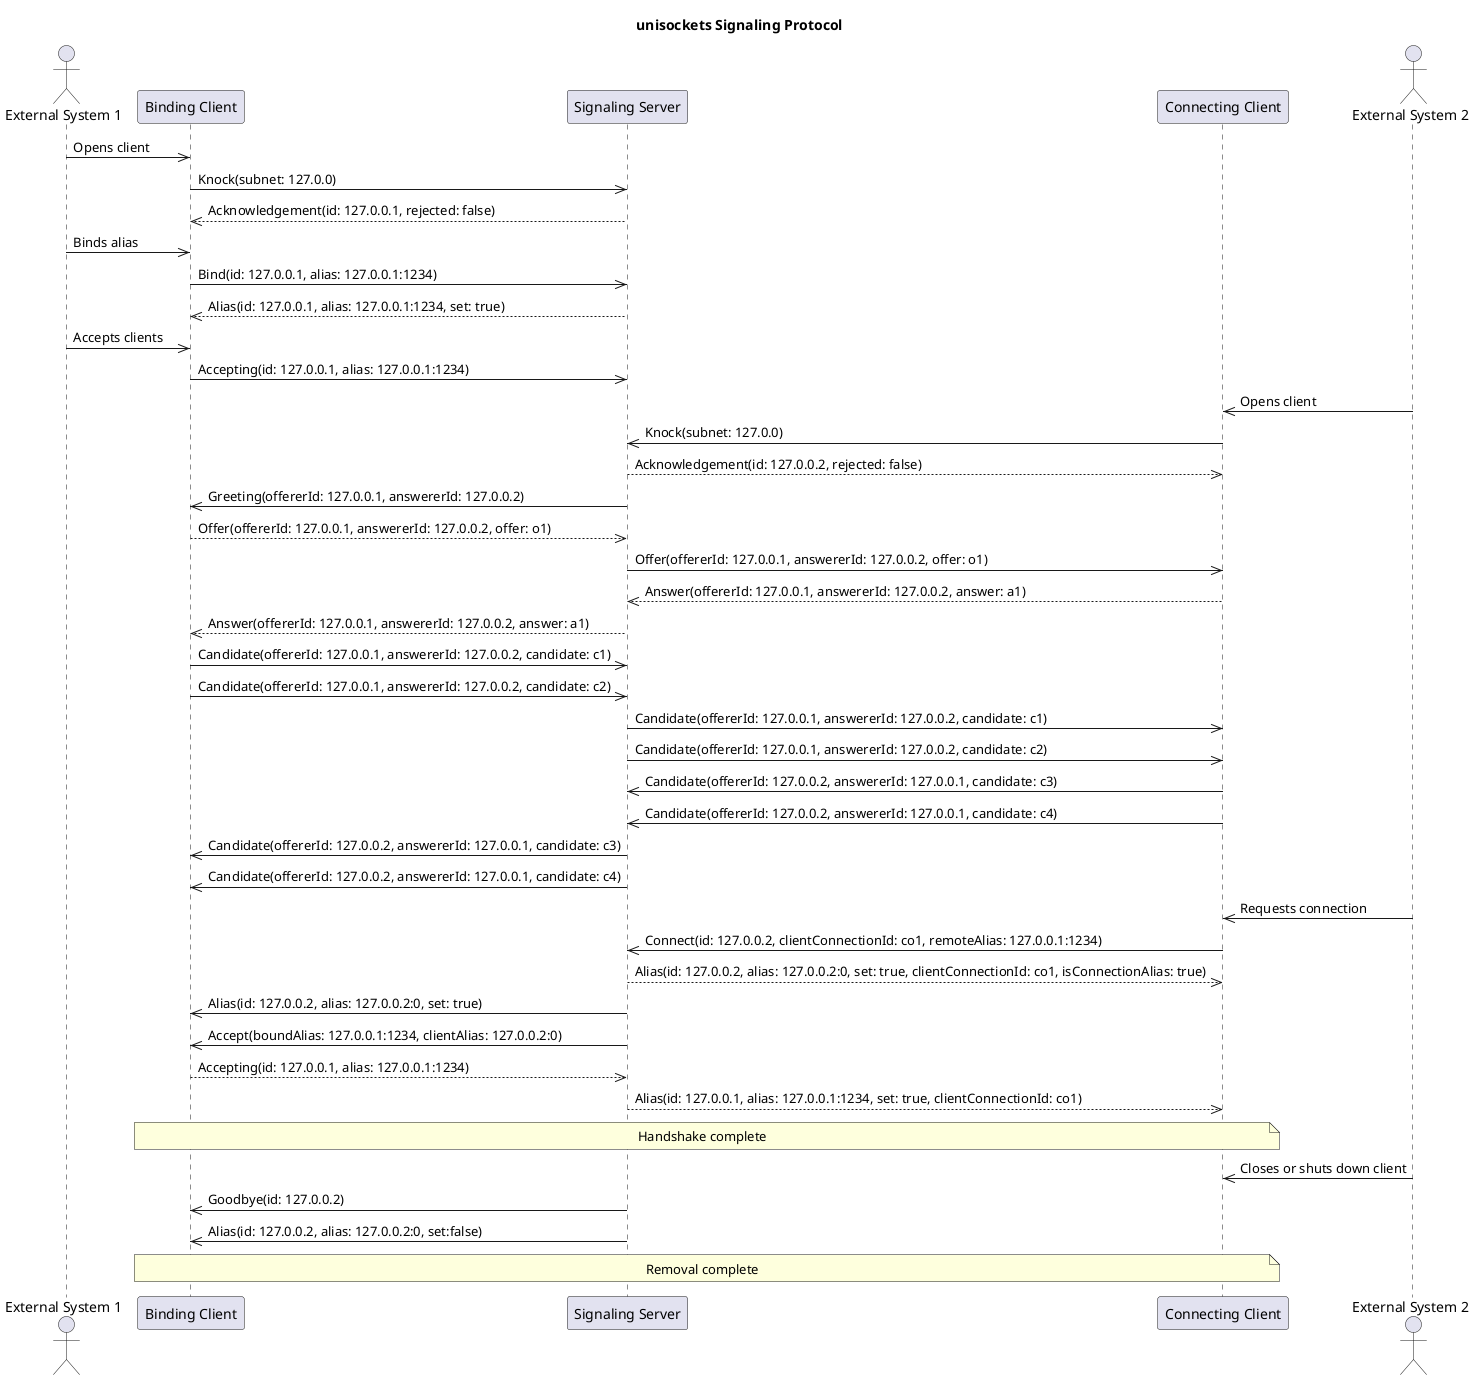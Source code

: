 @startuml
title unisockets Signaling Protocol

actor "External System 1" as e1
participant "Binding Client" as bc
participant "Signaling Server" as ss
participant "Connecting Client" as cc
actor "External System 2" as e2

e1 ->> bc: Opens client

bc ->> ss: Knock(subnet: 127.0.0)
ss -->> bc: Acknowledgement(id: 127.0.0.1, rejected: false)

e1 ->> bc: Binds alias

bc ->> ss: Bind(id: 127.0.0.1, alias: 127.0.0.1:1234)
ss -->> bc: Alias(id: 127.0.0.1, alias: 127.0.0.1:1234, set: true)

e1 ->> bc: Accepts clients

bc ->> ss: Accepting(id: 127.0.0.1, alias: 127.0.0.1:1234)

e2 ->> cc: Opens client

cc ->> ss: Knock(subnet: 127.0.0)
ss -->> cc: Acknowledgement(id: 127.0.0.2, rejected: false)

ss ->> bc: Greeting(offererId: 127.0.0.1, answererId: 127.0.0.2)
bc -->> ss: Offer(offererId: 127.0.0.1, answererId: 127.0.0.2, offer: o1)

ss ->> cc: Offer(offererId: 127.0.0.1, answererId: 127.0.0.2, offer: o1)

cc -->> ss: Answer(offererId: 127.0.0.1, answererId: 127.0.0.2, answer: a1)

ss -->> bc: Answer(offererId: 127.0.0.1, answererId: 127.0.0.2, answer: a1)

bc ->> ss: Candidate(offererId: 127.0.0.1, answererId: 127.0.0.2, candidate: c1)
bc ->> ss: Candidate(offererId: 127.0.0.1, answererId: 127.0.0.2, candidate: c2)

ss ->> cc: Candidate(offererId: 127.0.0.1, answererId: 127.0.0.2, candidate: c1)
ss ->> cc: Candidate(offererId: 127.0.0.1, answererId: 127.0.0.2, candidate: c2)
cc ->> ss: Candidate(offererId: 127.0.0.2, answererId: 127.0.0.1, candidate: c3)
cc ->> ss: Candidate(offererId: 127.0.0.2, answererId: 127.0.0.1, candidate: c4)

ss ->> bc: Candidate(offererId: 127.0.0.2, answererId: 127.0.0.1, candidate: c3)
ss ->> bc: Candidate(offererId: 127.0.0.2, answererId: 127.0.0.1, candidate: c4)

e2 ->> cc: Requests connection

cc ->> ss: Connect(id: 127.0.0.2, clientConnectionId: co1, remoteAlias: 127.0.0.1:1234)

ss -->> cc: Alias(id: 127.0.0.2, alias: 127.0.0.2:0, set: true, clientConnectionId: co1, isConnectionAlias: true)
ss ->> bc: Alias(id: 127.0.0.2, alias: 127.0.0.2:0, set: true)

ss ->> bc: Accept(boundAlias: 127.0.0.1:1234, clientAlias: 127.0.0.2:0)
bc -->> ss: Accepting(id: 127.0.0.1, alias: 127.0.0.1:1234)

ss -->> cc: Alias(id: 127.0.0.1, alias: 127.0.0.1:1234, set: true, clientConnectionId: co1)

note over bc,cc:Handshake complete

e2 ->> cc: Closes or shuts down client

ss ->> bc: Goodbye(id: 127.0.0.2)
ss ->> bc: Alias(id: 127.0.0.2, alias: 127.0.0.2:0, set:false)

note over bc,cc:Removal complete
@enduml